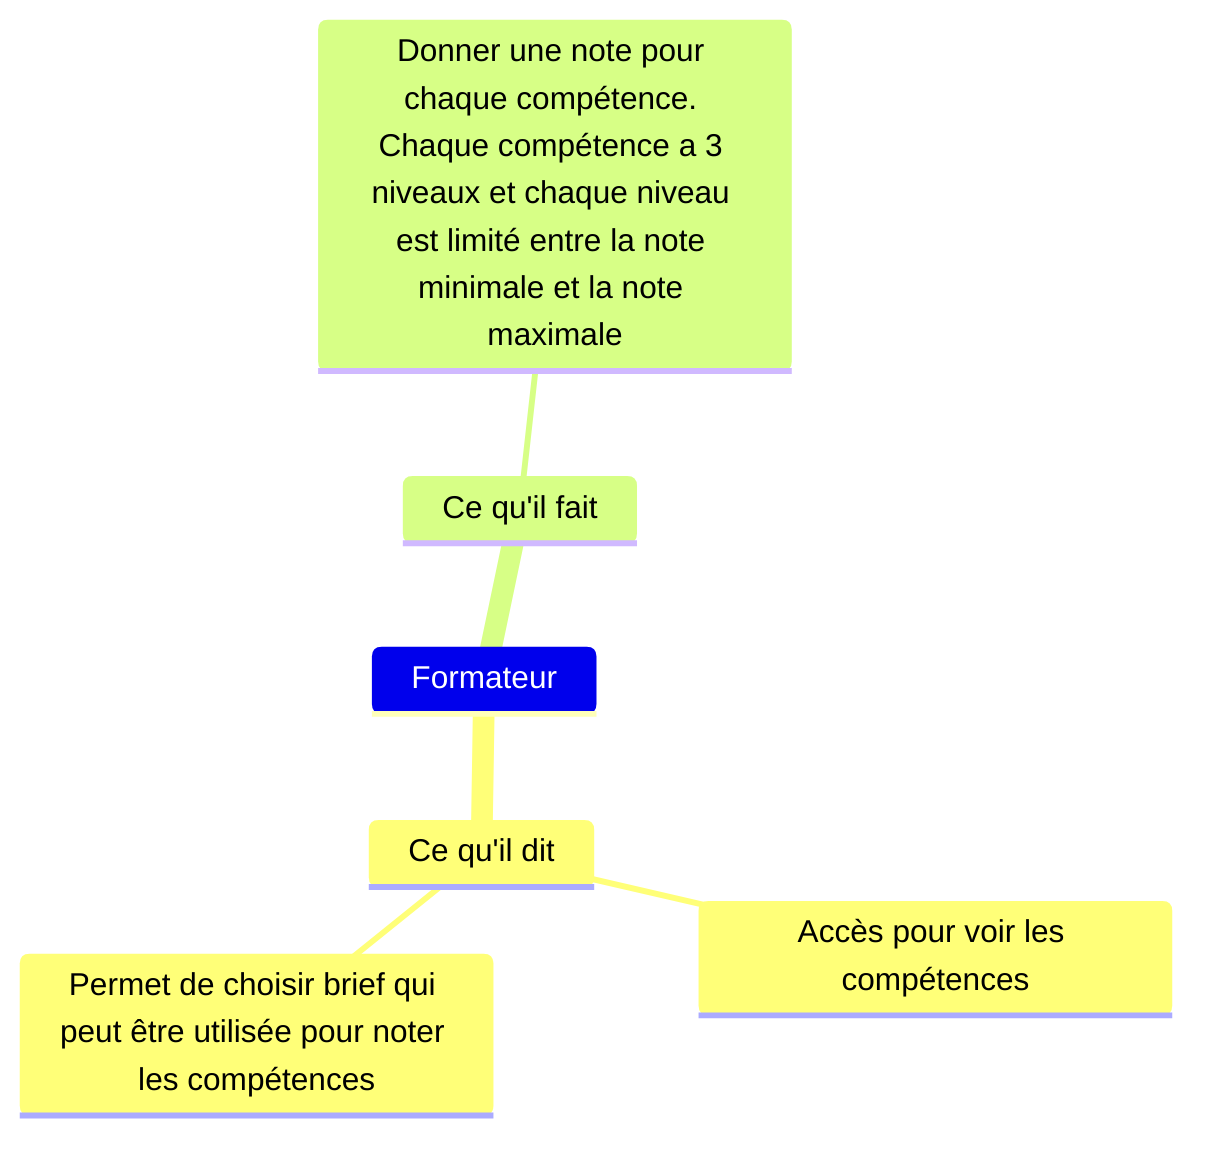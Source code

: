 %% @config(../mindmap-config.json)
mindmap
    Formateur
        Ce qu'il dit
            Accès pour voir les compétences
            Permet de choisir brief qui peut être utilisée pour noter les compétences
            
        Ce qu'il fait
            Donner une note pour chaque compétence. Chaque compétence a 3 niveaux et chaque niveau est limité entre la note minimale et la note maximale